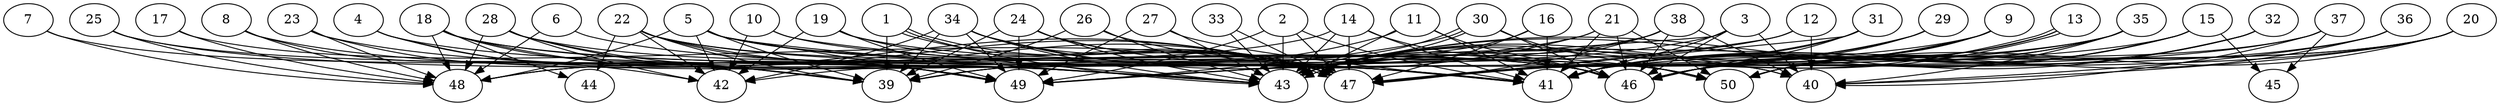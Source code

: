 // DAG automatically generated by daggen at Thu Oct  3 14:07:56 2019
// ./daggen --dot -n 50 --ccr 0.5 --fat 0.9 --regular 0.7 --density 0.7 --mindata 5242880 --maxdata 52428800 
digraph G {
  1 [size="93843456", alpha="0.14", expect_size="46921728"] 
  1 -> 39 [size ="46921728"]
  1 -> 43 [size ="46921728"]
  1 -> 47 [size ="46921728"]
  1 -> 47 [size ="46921728"]
  2 [size="54700032", alpha="0.16", expect_size="27350016"] 
  2 -> 41 [size ="27350016"]
  2 -> 43 [size ="27350016"]
  2 -> 47 [size ="27350016"]
  2 -> 49 [size ="27350016"]
  3 [size="59635712", alpha="0.08", expect_size="29817856"] 
  3 -> 40 [size ="29817856"]
  3 -> 41 [size ="29817856"]
  3 -> 42 [size ="29817856"]
  3 -> 46 [size ="29817856"]
  3 -> 49 [size ="29817856"]
  4 [size="59006976", alpha="0.12", expect_size="29503488"] 
  4 -> 39 [size ="29503488"]
  4 -> 43 [size ="29503488"]
  4 -> 49 [size ="29503488"]
  5 [size="84854784", alpha="0.17", expect_size="42427392"] 
  5 -> 39 [size ="42427392"]
  5 -> 40 [size ="42427392"]
  5 -> 42 [size ="42427392"]
  5 -> 43 [size ="42427392"]
  5 -> 46 [size ="42427392"]
  5 -> 48 [size ="42427392"]
  5 -> 49 [size ="42427392"]
  6 [size="84221952", alpha="0.08", expect_size="42110976"] 
  6 -> 48 [size ="42110976"]
  6 -> 50 [size ="42110976"]
  7 [size="100478976", alpha="0.15", expect_size="50239488"] 
  7 -> 48 [size ="50239488"]
  7 -> 49 [size ="50239488"]
  8 [size="68278272", alpha="0.13", expect_size="34139136"] 
  8 -> 41 [size ="34139136"]
  8 -> 42 [size ="34139136"]
  8 -> 48 [size ="34139136"]
  9 [size="32638976", alpha="0.06", expect_size="16319488"] 
  9 -> 41 [size ="16319488"]
  9 -> 43 [size ="16319488"]
  9 -> 46 [size ="16319488"]
  9 -> 49 [size ="16319488"]
  9 -> 50 [size ="16319488"]
  10 [size="87126016", alpha="0.02", expect_size="43563008"] 
  10 -> 41 [size ="43563008"]
  10 -> 42 [size ="43563008"]
  10 -> 43 [size ="43563008"]
  11 [size="91043840", alpha="0.17", expect_size="45521920"] 
  11 -> 39 [size ="45521920"]
  11 -> 41 [size ="45521920"]
  11 -> 43 [size ="45521920"]
  11 -> 46 [size ="45521920"]
  12 [size="63143936", alpha="0.11", expect_size="31571968"] 
  12 -> 39 [size ="31571968"]
  12 -> 40 [size ="31571968"]
  12 -> 47 [size ="31571968"]
  13 [size="46059520", alpha="0.14", expect_size="23029760"] 
  13 -> 41 [size ="23029760"]
  13 -> 47 [size ="23029760"]
  13 -> 47 [size ="23029760"]
  13 -> 50 [size ="23029760"]
  14 [size="82821120", alpha="0.08", expect_size="41410560"] 
  14 -> 41 [size ="41410560"]
  14 -> 43 [size ="41410560"]
  14 -> 46 [size ="41410560"]
  14 -> 47 [size ="41410560"]
  14 -> 48 [size ="41410560"]
  15 [size="43759616", alpha="0.10", expect_size="21879808"] 
  15 -> 41 [size ="21879808"]
  15 -> 43 [size ="21879808"]
  15 -> 45 [size ="21879808"]
  15 -> 46 [size ="21879808"]
  15 -> 47 [size ="21879808"]
  16 [size="27666432", alpha="0.13", expect_size="13833216"] 
  16 -> 41 [size ="13833216"]
  16 -> 43 [size ="13833216"]
  16 -> 47 [size ="13833216"]
  17 [size="67164160", alpha="0.05", expect_size="33582080"] 
  17 -> 47 [size ="33582080"]
  17 -> 48 [size ="33582080"]
  18 [size="42778624", alpha="0.05", expect_size="21389312"] 
  18 -> 39 [size ="21389312"]
  18 -> 43 [size ="21389312"]
  18 -> 44 [size ="21389312"]
  18 -> 46 [size ="21389312"]
  18 -> 47 [size ="21389312"]
  18 -> 48 [size ="21389312"]
  19 [size="102694912", alpha="0.20", expect_size="51347456"] 
  19 -> 42 [size ="51347456"]
  19 -> 47 [size ="51347456"]
  19 -> 49 [size ="51347456"]
  19 -> 50 [size ="51347456"]
  20 [size="37206016", alpha="0.19", expect_size="18603008"] 
  20 -> 40 [size ="18603008"]
  20 -> 41 [size ="18603008"]
  20 -> 46 [size ="18603008"]
  20 -> 47 [size ="18603008"]
  20 -> 50 [size ="18603008"]
  21 [size="46534656", alpha="0.15", expect_size="23267328"] 
  21 -> 39 [size ="23267328"]
  21 -> 41 [size ="23267328"]
  21 -> 46 [size ="23267328"]
  21 -> 48 [size ="23267328"]
  21 -> 50 [size ="23267328"]
  22 [size="31649792", alpha="0.01", expect_size="15824896"] 
  22 -> 39 [size ="15824896"]
  22 -> 41 [size ="15824896"]
  22 -> 42 [size ="15824896"]
  22 -> 44 [size ="15824896"]
  22 -> 46 [size ="15824896"]
  22 -> 47 [size ="15824896"]
  22 -> 49 [size ="15824896"]
  23 [size="85710848", alpha="0.18", expect_size="42855424"] 
  23 -> 39 [size ="42855424"]
  23 -> 41 [size ="42855424"]
  23 -> 48 [size ="42855424"]
  24 [size="55152640", alpha="0.04", expect_size="27576320"] 
  24 -> 39 [size ="27576320"]
  24 -> 43 [size ="27576320"]
  24 -> 46 [size ="27576320"]
  24 -> 47 [size ="27576320"]
  24 -> 49 [size ="27576320"]
  25 [size="91482112", alpha="0.07", expect_size="45741056"] 
  25 -> 39 [size ="45741056"]
  25 -> 43 [size ="45741056"]
  25 -> 48 [size ="45741056"]
  26 [size="42682368", alpha="0.05", expect_size="21341184"] 
  26 -> 39 [size ="21341184"]
  26 -> 43 [size ="21341184"]
  26 -> 50 [size ="21341184"]
  27 [size="102060032", alpha="0.02", expect_size="51030016"] 
  27 -> 41 [size ="51030016"]
  27 -> 43 [size ="51030016"]
  27 -> 49 [size ="51030016"]
  28 [size="29118464", alpha="0.12", expect_size="14559232"] 
  28 -> 42 [size ="14559232"]
  28 -> 43 [size ="14559232"]
  28 -> 46 [size ="14559232"]
  28 -> 47 [size ="14559232"]
  28 -> 48 [size ="14559232"]
  29 [size="51109888", alpha="0.06", expect_size="25554944"] 
  29 -> 41 [size ="25554944"]
  29 -> 43 [size ="25554944"]
  29 -> 46 [size ="25554944"]
  30 [size="49369088", alpha="0.16", expect_size="24684544"] 
  30 -> 43 [size ="24684544"]
  30 -> 43 [size ="24684544"]
  30 -> 46 [size ="24684544"]
  30 -> 49 [size ="24684544"]
  30 -> 50 [size ="24684544"]
  31 [size="42846208", alpha="0.04", expect_size="21423104"] 
  31 -> 41 [size ="21423104"]
  31 -> 43 [size ="21423104"]
  31 -> 46 [size ="21423104"]
  31 -> 47 [size ="21423104"]
  32 [size="20529152", alpha="0.02", expect_size="10264576"] 
  32 -> 41 [size ="10264576"]
  32 -> 43 [size ="10264576"]
  32 -> 46 [size ="10264576"]
  32 -> 50 [size ="10264576"]
  33 [size="26634240", alpha="0.08", expect_size="13317120"] 
  33 -> 43 [size ="13317120"]
  33 -> 47 [size ="13317120"]
  34 [size="15939584", alpha="0.10", expect_size="7969792"] 
  34 -> 39 [size ="7969792"]
  34 -> 40 [size ="7969792"]
  34 -> 41 [size ="7969792"]
  34 -> 42 [size ="7969792"]
  34 -> 43 [size ="7969792"]
  34 -> 47 [size ="7969792"]
  34 -> 49 [size ="7969792"]
  35 [size="36968448", alpha="0.18", expect_size="18484224"] 
  35 -> 40 [size ="18484224"]
  35 -> 41 [size ="18484224"]
  35 -> 47 [size ="18484224"]
  35 -> 49 [size ="18484224"]
  35 -> 50 [size ="18484224"]
  36 [size="69715968", alpha="0.10", expect_size="34857984"] 
  36 -> 40 [size ="34857984"]
  36 -> 46 [size ="34857984"]
  36 -> 47 [size ="34857984"]
  37 [size="93548544", alpha="0.15", expect_size="46774272"] 
  37 -> 40 [size ="46774272"]
  37 -> 43 [size ="46774272"]
  37 -> 45 [size ="46774272"]
  37 -> 47 [size ="46774272"]
  38 [size="104089600", alpha="0.06", expect_size="52044800"] 
  38 -> 40 [size ="52044800"]
  38 -> 43 [size ="52044800"]
  38 -> 46 [size ="52044800"]
  38 -> 47 [size ="52044800"]
  38 -> 48 [size ="52044800"]
  39 [size="64757760", alpha="0.16", expect_size="32378880"] 
  40 [size="92080128", alpha="0.12", expect_size="46040064"] 
  41 [size="73955328", alpha="0.16", expect_size="36977664"] 
  42 [size="90941440", alpha="0.05", expect_size="45470720"] 
  43 [size="101322752", alpha="0.09", expect_size="50661376"] 
  44 [size="46305280", alpha="0.03", expect_size="23152640"] 
  45 [size="92596224", alpha="0.14", expect_size="46298112"] 
  46 [size="84725760", alpha="0.11", expect_size="42362880"] 
  47 [size="39876608", alpha="0.09", expect_size="19938304"] 
  48 [size="14727168", alpha="0.10", expect_size="7363584"] 
  49 [size="41574400", alpha="0.19", expect_size="20787200"] 
  50 [size="23881728", alpha="0.17", expect_size="11940864"] 
}
